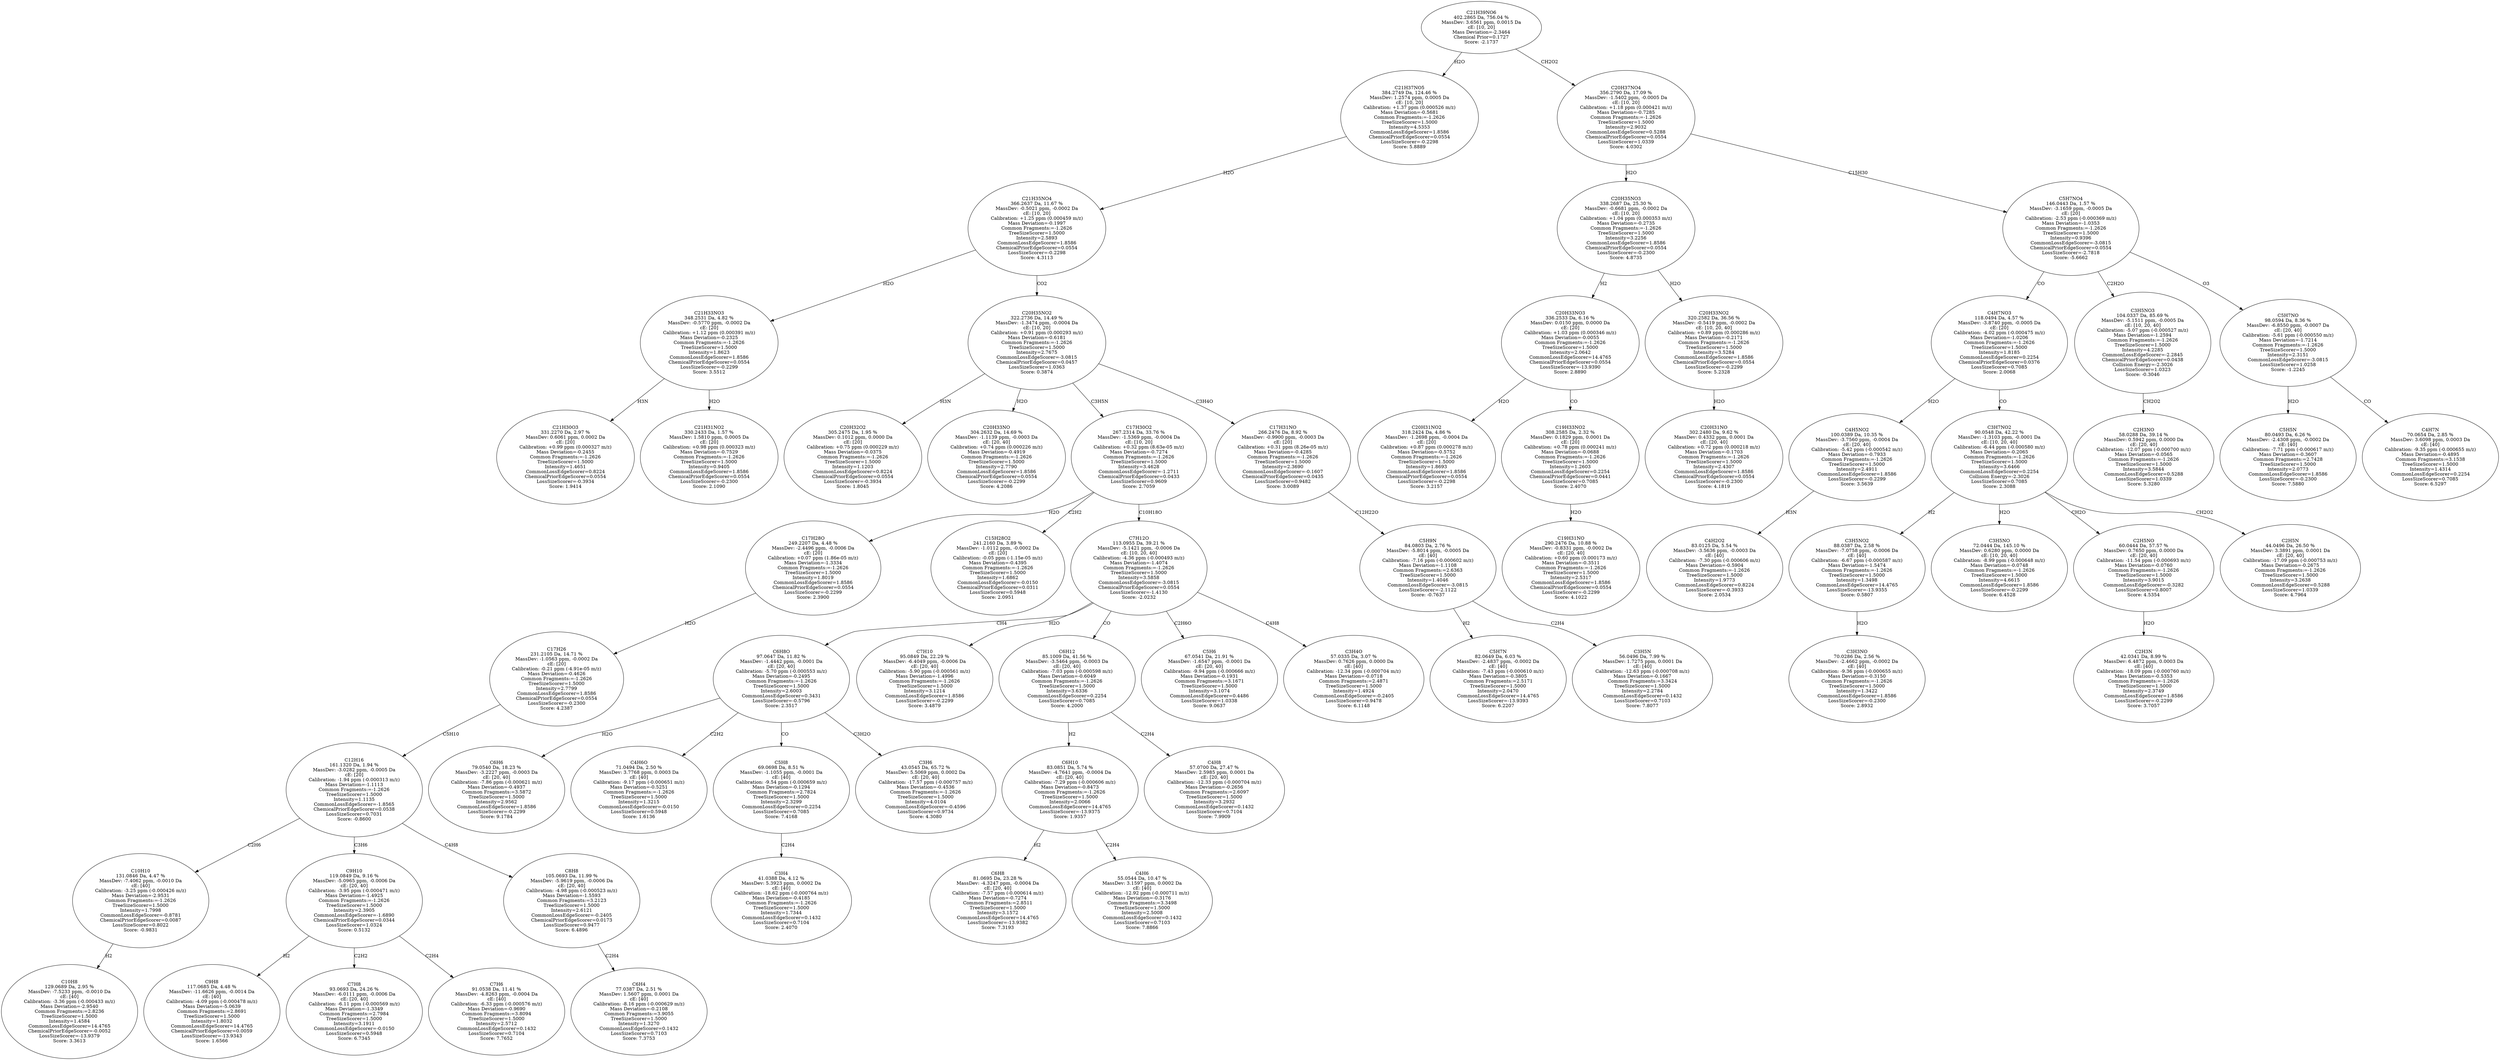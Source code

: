strict digraph {
v1 [label="C21H30O3\n331.2270 Da, 2.97 %\nMassDev: 0.6061 ppm, 0.0002 Da\ncE: [20]\nCalibration: +0.99 ppm (0.000327 m/z)\nMass Deviation=-0.2455\nCommon Fragments:=-1.2626\nTreeSizeScorer=1.5000\nIntensity=1.4651\nCommonLossEdgeScorer=0.8224\nChemicalPriorEdgeScorer=0.0554\nLossSizeScorer=-0.3934\nScore: 1.9414"];
v2 [label="C21H31NO2\n330.2433 Da, 1.57 %\nMassDev: 1.5810 ppm, 0.0005 Da\ncE: [20]\nCalibration: +0.98 ppm (0.000323 m/z)\nMass Deviation=-0.7529\nCommon Fragments:=-1.2626\nTreeSizeScorer=1.5000\nIntensity=0.9405\nCommonLossEdgeScorer=1.8586\nChemicalPriorEdgeScorer=0.0554\nLossSizeScorer=-0.2300\nScore: 2.1090"];
v3 [label="C21H33NO3\n348.2531 Da, 4.82 %\nMassDev: -0.5770 ppm, -0.0002 Da\ncE: [20]\nCalibration: +1.12 ppm (0.000391 m/z)\nMass Deviation=-0.2325\nCommon Fragments:=-1.2626\nTreeSizeScorer=1.5000\nIntensity=1.8623\nCommonLossEdgeScorer=1.8586\nChemicalPriorEdgeScorer=0.0554\nLossSizeScorer=-0.2299\nScore: 3.5512"];
v4 [label="C20H32O2\n305.2475 Da, 1.95 %\nMassDev: 0.1012 ppm, 0.0000 Da\ncE: [20]\nCalibration: +0.75 ppm (0.000229 m/z)\nMass Deviation=-0.0375\nCommon Fragments:=-1.2626\nTreeSizeScorer=1.5000\nIntensity=1.1203\nCommonLossEdgeScorer=0.8224\nChemicalPriorEdgeScorer=0.0554\nLossSizeScorer=-0.3934\nScore: 1.8045"];
v5 [label="C20H33NO\n304.2632 Da, 14.69 %\nMassDev: -1.1139 ppm, -0.0003 Da\ncE: [20, 40]\nCalibration: +0.74 ppm (0.000226 m/z)\nMass Deviation=-0.4919\nCommon Fragments:=-1.2626\nTreeSizeScorer=1.5000\nIntensity=2.7790\nCommonLossEdgeScorer=1.8586\nChemicalPriorEdgeScorer=0.0554\nLossSizeScorer=-0.2299\nScore: 4.2086"];
v6 [label="C10H8\n129.0689 Da, 2.95 %\nMassDev: -7.5233 ppm, -0.0010 Da\ncE: [40]\nCalibration: -3.36 ppm (-0.000433 m/z)\nMass Deviation=-2.9540\nCommon Fragments:=2.8236\nTreeSizeScorer=1.5000\nIntensity=1.4584\nCommonLossEdgeScorer=14.4765\nChemicalPriorEdgeScorer=-0.0052\nLossSizeScorer=-13.9379\nScore: 3.3613"];
v7 [label="C10H10\n131.0846 Da, 4.47 %\nMassDev: -7.4062 ppm, -0.0010 Da\ncE: [40]\nCalibration: -3.25 ppm (-0.000426 m/z)\nMass Deviation=-2.9531\nCommon Fragments:=-1.2626\nTreeSizeScorer=1.5000\nIntensity=1.7998\nCommonLossEdgeScorer=-0.8781\nChemicalPriorEdgeScorer=0.0087\nLossSizeScorer=0.8022\nScore: -0.9831"];
v8 [label="C9H8\n117.0685 Da, 4.48 %\nMassDev: -11.6626 ppm, -0.0014 Da\ncE: [40]\nCalibration: -4.09 ppm (-0.000478 m/z)\nMass Deviation=-5.0639\nCommon Fragments:=2.8691\nTreeSizeScorer=1.5000\nIntensity=1.8032\nCommonLossEdgeScorer=14.4765\nChemicalPriorEdgeScorer=0.0059\nLossSizeScorer=-13.9343\nScore: 1.6566"];
v9 [label="C7H8\n93.0693 Da, 24.26 %\nMassDev: -6.0111 ppm, -0.0006 Da\ncE: [20, 40]\nCalibration: -6.11 ppm (-0.000569 m/z)\nMass Deviation=-1.3349\nCommon Fragments:=2.7984\nTreeSizeScorer=1.5000\nIntensity=3.1911\nCommonLossEdgeScorer=-0.0150\nLossSizeScorer=0.5948\nScore: 6.7345"];
v10 [label="C7H6\n91.0538 Da, 11.41 %\nMassDev: -4.8263 ppm, -0.0004 Da\ncE: [40]\nCalibration: -6.33 ppm (-0.000576 m/z)\nMass Deviation=-0.9690\nCommon Fragments:=3.8094\nTreeSizeScorer=1.5000\nIntensity=2.5712\nCommonLossEdgeScorer=0.1432\nLossSizeScorer=0.7104\nScore: 7.7652"];
v11 [label="C9H10\n119.0849 Da, 9.16 %\nMassDev: -5.0965 ppm, -0.0006 Da\ncE: [20, 40]\nCalibration: -3.95 ppm (-0.000471 m/z)\nMass Deviation=-1.4925\nCommon Fragments:=-1.2626\nTreeSizeScorer=1.5000\nIntensity=2.3905\nCommonLossEdgeScorer=-1.6890\nChemicalPriorEdgeScorer=0.0344\nLossSizeScorer=1.0324\nScore: 0.5132"];
v12 [label="C6H4\n77.0387 Da, 2.51 %\nMassDev: 1.5607 ppm, 0.0001 Da\ncE: [40]\nCalibration: -8.16 ppm (-0.000629 m/z)\nMass Deviation=-0.2108\nCommon Fragments:=3.9055\nTreeSizeScorer=1.5000\nIntensity=1.3270\nCommonLossEdgeScorer=0.1432\nLossSizeScorer=0.7103\nScore: 7.3753"];
v13 [label="C8H8\n105.0693 Da, 11.99 %\nMassDev: -5.9619 ppm, -0.0006 Da\ncE: [20, 40]\nCalibration: -4.98 ppm (-0.000523 m/z)\nMass Deviation=-1.5593\nCommon Fragments:=3.2123\nTreeSizeScorer=1.5000\nIntensity=2.6121\nCommonLossEdgeScorer=-0.2405\nChemicalPriorEdgeScorer=0.0173\nLossSizeScorer=0.9477\nScore: 6.4896"];
v14 [label="C12H16\n161.1320 Da, 1.94 %\nMassDev: -3.0282 ppm, -0.0005 Da\ncE: [20]\nCalibration: -1.94 ppm (-0.000313 m/z)\nMass Deviation=-1.1113\nCommon Fragments:=-1.2626\nTreeSizeScorer=1.5000\nIntensity=1.1135\nCommonLossEdgeScorer=-1.8565\nChemicalPriorEdgeScorer=0.0538\nLossSizeScorer=0.7031\nScore: -0.8600"];
v15 [label="C17H26\n231.2105 Da, 14.71 %\nMassDev: -1.0563 ppm, -0.0002 Da\ncE: [20]\nCalibration: -0.21 ppm (-4.91e-05 m/z)\nMass Deviation=-0.4626\nCommon Fragments:=-1.2626\nTreeSizeScorer=1.5000\nIntensity=2.7799\nCommonLossEdgeScorer=1.8586\nChemicalPriorEdgeScorer=0.0554\nLossSizeScorer=-0.2300\nScore: 4.2387"];
v16 [label="C17H28O\n249.2207 Da, 4.48 %\nMassDev: -2.4496 ppm, -0.0006 Da\ncE: [20]\nCalibration: +0.07 ppm (1.86e-05 m/z)\nMass Deviation=-1.3334\nCommon Fragments:=-1.2626\nTreeSizeScorer=1.5000\nIntensity=1.8019\nCommonLossEdgeScorer=1.8586\nChemicalPriorEdgeScorer=0.0554\nLossSizeScorer=-0.2299\nScore: 2.3900"];
v17 [label="C15H28O2\n241.2160 Da, 3.89 %\nMassDev: -1.0112 ppm, -0.0002 Da\ncE: [20]\nCalibration: -0.05 ppm (-1.15e-05 m/z)\nMass Deviation=-0.4395\nCommon Fragments:=-1.2626\nTreeSizeScorer=1.5000\nIntensity=1.6862\nCommonLossEdgeScorer=-0.0150\nChemicalPriorEdgeScorer=0.0311\nLossSizeScorer=0.5948\nScore: 2.0951"];
v18 [label="C6H6\n79.0540 Da, 18.23 %\nMassDev: -3.2227 ppm, -0.0003 Da\ncE: [20, 40]\nCalibration: -7.86 ppm (-0.000621 m/z)\nMass Deviation=-0.4937\nCommon Fragments:=3.5872\nTreeSizeScorer=1.5000\nIntensity=2.9562\nCommonLossEdgeScorer=1.8586\nLossSizeScorer=-0.2299\nScore: 9.1784"];
v19 [label="C4H6O\n71.0494 Da, 2.50 %\nMassDev: 3.7768 ppm, 0.0003 Da\ncE: [40]\nCalibration: -9.17 ppm (-0.000651 m/z)\nMass Deviation=-0.5251\nCommon Fragments:=-1.2626\nTreeSizeScorer=1.5000\nIntensity=1.3215\nCommonLossEdgeScorer=-0.0150\nLossSizeScorer=0.5948\nScore: 1.6136"];
v20 [label="C3H4\n41.0388 Da, 4.12 %\nMassDev: 5.3923 ppm, 0.0002 Da\ncE: [40]\nCalibration: -18.62 ppm (-0.000764 m/z)\nMass Deviation=-0.4185\nCommon Fragments:=-1.2626\nTreeSizeScorer=1.5000\nIntensity=1.7344\nCommonLossEdgeScorer=0.1432\nLossSizeScorer=0.7104\nScore: 2.4070"];
v21 [label="C5H8\n69.0698 Da, 8.51 %\nMassDev: -1.1055 ppm, -0.0001 Da\ncE: [40]\nCalibration: -9.54 ppm (-0.000659 m/z)\nMass Deviation=-0.1294\nCommon Fragments:=2.7824\nTreeSizeScorer=1.5000\nIntensity=2.3299\nCommonLossEdgeScorer=0.2254\nLossSizeScorer=0.7085\nScore: 7.4168"];
v22 [label="C3H6\n43.0545 Da, 65.72 %\nMassDev: 5.5069 ppm, 0.0002 Da\ncE: [20, 40]\nCalibration: -17.57 ppm (-0.000757 m/z)\nMass Deviation=-0.4536\nCommon Fragments:=-1.2626\nTreeSizeScorer=1.5000\nIntensity=4.0104\nCommonLossEdgeScorer=-0.4596\nLossSizeScorer=0.9734\nScore: 4.3080"];
v23 [label="C6H8O\n97.0647 Da, 11.82 %\nMassDev: -1.4442 ppm, -0.0001 Da\ncE: [20, 40]\nCalibration: -5.70 ppm (-0.000553 m/z)\nMass Deviation=-0.2495\nCommon Fragments:=-1.2626\nTreeSizeScorer=1.5000\nIntensity=2.6003\nCommonLossEdgeScorer=0.3431\nLossSizeScorer=-0.5796\nScore: 2.3517"];
v24 [label="C7H10\n95.0849 Da, 22.29 %\nMassDev: -6.4049 ppm, -0.0006 Da\ncE: [20, 40]\nCalibration: -5.90 ppm (-0.000561 m/z)\nMass Deviation=-1.4996\nCommon Fragments:=-1.2626\nTreeSizeScorer=1.5000\nIntensity=3.1214\nCommonLossEdgeScorer=1.8586\nLossSizeScorer=-0.2299\nScore: 3.4879"];
v25 [label="C6H8\n81.0695 Da, 23.28 %\nMassDev: -4.3247 ppm, -0.0004 Da\ncE: [20, 40]\nCalibration: -7.57 ppm (-0.000614 m/z)\nMass Deviation=-0.7274\nCommon Fragments:=2.8511\nTreeSizeScorer=1.5000\nIntensity=3.1572\nCommonLossEdgeScorer=14.4765\nLossSizeScorer=-13.9382\nScore: 7.3193"];
v26 [label="C4H6\n55.0544 Da, 10.47 %\nMassDev: 3.1597 ppm, 0.0002 Da\ncE: [40]\nCalibration: -12.92 ppm (-0.000711 m/z)\nMass Deviation=-0.3176\nCommon Fragments:=3.3498\nTreeSizeScorer=1.5000\nIntensity=2.5008\nCommonLossEdgeScorer=0.1432\nLossSizeScorer=0.7103\nScore: 7.8866"];
v27 [label="C6H10\n83.0851 Da, 5.74 %\nMassDev: -4.7641 ppm, -0.0004 Da\ncE: [20, 40]\nCalibration: -7.29 ppm (-0.000606 m/z)\nMass Deviation=-0.8473\nCommon Fragments:=-1.2626\nTreeSizeScorer=1.5000\nIntensity=2.0066\nCommonLossEdgeScorer=14.4765\nLossSizeScorer=-13.9375\nScore: 1.9357"];
v28 [label="C4H8\n57.0700 Da, 27.47 %\nMassDev: 2.5985 ppm, 0.0001 Da\ncE: [20, 40]\nCalibration: -12.33 ppm (-0.000704 m/z)\nMass Deviation=-0.2656\nCommon Fragments:=2.6097\nTreeSizeScorer=1.5000\nIntensity=3.2932\nCommonLossEdgeScorer=0.1432\nLossSizeScorer=0.7104\nScore: 7.9909"];
v29 [label="C6H12\n85.1009 Da, 41.56 %\nMassDev: -3.5464 ppm, -0.0003 Da\ncE: [20, 40]\nCalibration: -7.03 ppm (-0.000598 m/z)\nMass Deviation=-0.6049\nCommon Fragments:=-1.2626\nTreeSizeScorer=1.5000\nIntensity=3.6336\nCommonLossEdgeScorer=0.2254\nLossSizeScorer=0.7085\nScore: 4.2000"];
v30 [label="C5H6\n67.0541 Da, 21.91 %\nMassDev: -1.6547 ppm, -0.0001 Da\ncE: [20, 40]\nCalibration: -9.94 ppm (-0.000666 m/z)\nMass Deviation=-0.1931\nCommon Fragments:=3.1671\nTreeSizeScorer=1.5000\nIntensity=3.1074\nCommonLossEdgeScorer=0.4486\nLossSizeScorer=1.0338\nScore: 9.0637"];
v31 [label="C3H4O\n57.0335 Da, 3.07 %\nMassDev: 0.7626 ppm, 0.0000 Da\ncE: [40]\nCalibration: -12.34 ppm (-0.000704 m/z)\nMass Deviation=-0.0718\nCommon Fragments:=2.4871\nTreeSizeScorer=1.5000\nIntensity=1.4924\nCommonLossEdgeScorer=-0.2405\nLossSizeScorer=0.9478\nScore: 6.1148"];
v32 [label="C7H12O\n113.0955 Da, 39.21 %\nMassDev: -5.1421 ppm, -0.0006 Da\ncE: [10, 20, 40]\nCalibration: -4.36 ppm (-0.000493 m/z)\nMass Deviation=-1.4074\nCommon Fragments:=-1.2626\nTreeSizeScorer=1.5000\nIntensity=3.5858\nCommonLossEdgeScorer=-3.0815\nChemicalPriorEdgeScorer=0.0554\nLossSizeScorer=-1.4130\nScore: -2.0232"];
v33 [label="C17H30O2\n267.2314 Da, 33.76 %\nMassDev: -1.5369 ppm, -0.0004 Da\ncE: [10, 20]\nCalibration: +0.32 ppm (8.63e-05 m/z)\nMass Deviation=-0.7274\nCommon Fragments:=-1.2626\nTreeSizeScorer=1.5000\nIntensity=3.4628\nCommonLossEdgeScorer=-1.2711\nChemicalPriorEdgeScorer=0.0433\nLossSizeScorer=0.9609\nScore: 2.7059"];
v34 [label="C5H7N\n82.0649 Da, 6.03 %\nMassDev: -2.4837 ppm, -0.0002 Da\ncE: [40]\nCalibration: -7.43 ppm (-0.000610 m/z)\nMass Deviation=-0.3805\nCommon Fragments:=2.5171\nTreeSizeScorer=1.5000\nIntensity=2.0470\nCommonLossEdgeScorer=14.4765\nLossSizeScorer=-13.9393\nScore: 6.2207"];
v35 [label="C3H5N\n56.0496 Da, 7.99 %\nMassDev: 1.7275 ppm, 0.0001 Da\ncE: [40]\nCalibration: -12.63 ppm (-0.000708 m/z)\nMass Deviation=-0.1667\nCommon Fragments:=3.3424\nTreeSizeScorer=1.5000\nIntensity=2.2784\nCommonLossEdgeScorer=0.1432\nLossSizeScorer=0.7103\nScore: 7.8077"];
v36 [label="C5H9N\n84.0803 Da, 2.76 %\nMassDev: -5.8014 ppm, -0.0005 Da\ncE: [40]\nCalibration: -7.16 ppm (-0.000602 m/z)\nMass Deviation=-1.1108\nCommon Fragments:=2.6363\nTreeSizeScorer=1.5000\nIntensity=1.4046\nCommonLossEdgeScorer=-3.0815\nLossSizeScorer=-2.1122\nScore: -0.7637"];
v37 [label="C17H31NO\n266.2476 Da, 8.92 %\nMassDev: -0.9900 ppm, -0.0003 Da\ncE: [20]\nCalibration: +0.31 ppm (8.26e-05 m/z)\nMass Deviation=-0.4285\nCommon Fragments:=-1.2626\nTreeSizeScorer=1.5000\nIntensity=2.3690\nCommonLossEdgeScorer=-0.1607\nChemicalPriorEdgeScorer=0.0435\nLossSizeScorer=0.9482\nScore: 3.0089"];
v38 [label="C20H35NO2\n322.2736 Da, 14.49 %\nMassDev: -1.3474 ppm, -0.0004 Da\ncE: [10, 20]\nCalibration: +0.91 ppm (0.000293 m/z)\nMass Deviation=-0.6181\nCommon Fragments:=-1.2626\nTreeSizeScorer=1.5000\nIntensity=2.7675\nCommonLossEdgeScorer=-3.0815\nChemicalPriorEdgeScorer=0.0457\nLossSizeScorer=1.0363\nScore: 0.3874"];
v39 [label="C21H35NO4\n366.2637 Da, 11.67 %\nMassDev: -0.5021 ppm, -0.0002 Da\ncE: [10, 20]\nCalibration: +1.25 ppm (0.000459 m/z)\nMass Deviation=-0.1997\nCommon Fragments:=-1.2626\nTreeSizeScorer=1.5000\nIntensity=2.5893\nCommonLossEdgeScorer=1.8586\nChemicalPriorEdgeScorer=0.0554\nLossSizeScorer=-0.2298\nScore: 4.3113"];
v40 [label="C21H37NO5\n384.2749 Da, 124.46 %\nMassDev: 1.2574 ppm, 0.0005 Da\ncE: [10, 20]\nCalibration: +1.37 ppm (0.000526 m/z)\nMass Deviation=-0.5681\nCommon Fragments:=-1.2626\nTreeSizeScorer=1.5000\nIntensity=4.5353\nCommonLossEdgeScorer=1.8586\nChemicalPriorEdgeScorer=0.0554\nLossSizeScorer=-0.2298\nScore: 5.8889"];
v41 [label="C20H31NO2\n318.2424 Da, 4.86 %\nMassDev: -1.2698 ppm, -0.0004 Da\ncE: [20]\nCalibration: +0.87 ppm (0.000278 m/z)\nMass Deviation=-0.5752\nCommon Fragments:=-1.2626\nTreeSizeScorer=1.5000\nIntensity=1.8693\nCommonLossEdgeScorer=1.8586\nChemicalPriorEdgeScorer=0.0554\nLossSizeScorer=-0.2298\nScore: 3.2157"];
v42 [label="C19H31NO\n290.2476 Da, 10.88 %\nMassDev: -0.8331 ppm, -0.0002 Da\ncE: [20, 40]\nCalibration: +0.60 ppm (0.000173 m/z)\nMass Deviation=-0.3511\nCommon Fragments:=-1.2626\nTreeSizeScorer=1.5000\nIntensity=2.5317\nCommonLossEdgeScorer=1.8586\nChemicalPriorEdgeScorer=0.0554\nLossSizeScorer=-0.2299\nScore: 4.1022"];
v43 [label="C19H33NO2\n308.2585 Da, 2.32 %\nMassDev: 0.1829 ppm, 0.0001 Da\ncE: [20]\nCalibration: +0.78 ppm (0.000241 m/z)\nMass Deviation=-0.0688\nCommon Fragments:=-1.2626\nTreeSizeScorer=1.5000\nIntensity=1.2603\nCommonLossEdgeScorer=0.2254\nChemicalPriorEdgeScorer=0.0441\nLossSizeScorer=0.7085\nScore: 2.4070"];
v44 [label="C20H33NO3\n336.2533 Da, 6.16 %\nMassDev: 0.0150 ppm, 0.0000 Da\ncE: [20]\nCalibration: +1.03 ppm (0.000346 m/z)\nMass Deviation=-0.0055\nCommon Fragments:=-1.2626\nTreeSizeScorer=1.5000\nIntensity=2.0642\nCommonLossEdgeScorer=14.4765\nChemicalPriorEdgeScorer=0.0554\nLossSizeScorer=-13.9390\nScore: 2.8890"];
v45 [label="C20H31NO\n302.2480 Da, 9.62 %\nMassDev: 0.4332 ppm, 0.0001 Da\ncE: [20, 40]\nCalibration: +0.72 ppm (0.000218 m/z)\nMass Deviation=-0.1703\nCommon Fragments:=-1.2626\nTreeSizeScorer=1.5000\nIntensity=2.4307\nCommonLossEdgeScorer=1.8586\nChemicalPriorEdgeScorer=0.0554\nLossSizeScorer=-0.2300\nScore: 4.1819"];
v46 [label="C20H33NO2\n320.2582 Da, 36.56 %\nMassDev: -0.5419 ppm, -0.0002 Da\ncE: [10, 20, 40]\nCalibration: +0.89 ppm (0.000286 m/z)\nMass Deviation=-0.2171\nCommon Fragments:=-1.2626\nTreeSizeScorer=1.5000\nIntensity=3.5284\nCommonLossEdgeScorer=1.8586\nChemicalPriorEdgeScorer=0.0554\nLossSizeScorer=-0.2299\nScore: 5.2328"];
v47 [label="C20H35NO3\n338.2687 Da, 25.30 %\nMassDev: -0.6681 ppm, -0.0002 Da\ncE: [10, 20]\nCalibration: +1.04 ppm (0.000353 m/z)\nMass Deviation=-0.2735\nCommon Fragments:=-1.2626\nTreeSizeScorer=1.5000\nIntensity=3.2256\nCommonLossEdgeScorer=1.8586\nChemicalPriorEdgeScorer=0.0554\nLossSizeScorer=-0.2300\nScore: 4.8735"];
v48 [label="C4H2O2\n83.0125 Da, 5.54 %\nMassDev: -3.5636 ppm, -0.0003 Da\ncE: [40]\nCalibration: -7.30 ppm (-0.000606 m/z)\nMass Deviation=-0.5904\nCommon Fragments:=-1.2626\nTreeSizeScorer=1.5000\nIntensity=1.9773\nCommonLossEdgeScorer=0.8224\nLossSizeScorer=-0.3933\nScore: 2.0534"];
v49 [label="C4H5NO2\n100.0389 Da, 10.35 %\nMassDev: -3.7560 ppm, -0.0004 Da\ncE: [20, 40]\nCalibration: -5.42 ppm (-0.000542 m/z)\nMass Deviation=-0.7933\nCommon Fragments:=-1.2626\nTreeSizeScorer=1.5000\nIntensity=2.4911\nCommonLossEdgeScorer=1.8586\nLossSizeScorer=-0.2299\nScore: 3.5639"];
v50 [label="C3H3NO\n70.0286 Da, 2.56 %\nMassDev: -2.4662 ppm, -0.0002 Da\ncE: [40]\nCalibration: -9.36 ppm (-0.000655 m/z)\nMass Deviation=-0.3150\nCommon Fragments:=-1.2626\nTreeSizeScorer=1.5000\nIntensity=1.3422\nCommonLossEdgeScorer=1.8586\nLossSizeScorer=-0.2300\nScore: 2.8932"];
v51 [label="C3H5NO2\n88.0387 Da, 2.58 %\nMassDev: -7.0758 ppm, -0.0006 Da\ncE: [40]\nCalibration: -6.67 ppm (-0.000587 m/z)\nMass Deviation=-1.5474\nCommon Fragments:=-1.2626\nTreeSizeScorer=1.5000\nIntensity=1.3498\nCommonLossEdgeScorer=14.4765\nLossSizeScorer=-13.9355\nScore: 0.5807"];
v52 [label="C3H5NO\n72.0444 Da, 145.10 %\nMassDev: 0.6280 ppm, 0.0000 Da\ncE: [10, 20, 40]\nCalibration: -8.99 ppm (-0.000648 m/z)\nMass Deviation=-0.0748\nCommon Fragments:=-1.2626\nTreeSizeScorer=1.5000\nIntensity=4.6615\nCommonLossEdgeScorer=1.8586\nLossSizeScorer=-0.2299\nScore: 6.4528"];
v53 [label="C2H3N\n42.0341 Da, 8.99 %\nMassDev: 6.4872 ppm, 0.0003 Da\ncE: [40]\nCalibration: -18.09 ppm (-0.000760 m/z)\nMass Deviation=-0.5353\nCommon Fragments:=-1.2626\nTreeSizeScorer=1.5000\nIntensity=2.3749\nCommonLossEdgeScorer=1.8586\nLossSizeScorer=-0.2299\nScore: 3.7057"];
v54 [label="C2H5NO\n60.0444 Da, 57.57 %\nMassDev: 0.7650 ppm, 0.0000 Da\ncE: [20, 40]\nCalibration: -11.54 ppm (-0.000693 m/z)\nMass Deviation=-0.0760\nCommon Fragments:=-1.2626\nTreeSizeScorer=1.5000\nIntensity=3.9015\nCommonLossEdgeScorer=-0.3282\nLossSizeScorer=0.8007\nScore: 4.5354"];
v55 [label="C2H5N\n44.0496 Da, 26.50 %\nMassDev: 3.3891 ppm, 0.0001 Da\ncE: [20, 40]\nCalibration: -17.09 ppm (-0.000753 m/z)\nMass Deviation=-0.2675\nCommon Fragments:=-1.2626\nTreeSizeScorer=1.5000\nIntensity=3.2638\nCommonLossEdgeScorer=0.5288\nLossSizeScorer=1.0339\nScore: 4.7964"];
v56 [label="C3H7NO2\n90.0548 Da, 42.22 %\nMassDev: -1.3103 ppm, -0.0001 Da\ncE: [10, 20, 40]\nCalibration: -6.44 ppm (-0.000580 m/z)\nMass Deviation=-0.2065\nCommon Fragments:=-1.2626\nTreeSizeScorer=1.5000\nIntensity=3.6466\nCommonLossEdgeScorer=0.2254\nCollision Energy=-2.3026\nLossSizeScorer=0.7085\nScore: 2.3088"];
v57 [label="C4H7NO3\n118.0494 Da, 4.57 %\nMassDev: -3.8740 ppm, -0.0005 Da\ncE: [20]\nCalibration: -4.02 ppm (-0.000475 m/z)\nMass Deviation=-1.0206\nCommon Fragments:=-1.2626\nTreeSizeScorer=1.5000\nIntensity=1.8185\nCommonLossEdgeScorer=0.2254\nChemicalPriorEdgeScorer=0.0376\nLossSizeScorer=0.7085\nScore: 2.0068"];
v58 [label="C2H3NO\n58.0288 Da, 39.14 %\nMassDev: 0.5942 ppm, 0.0000 Da\ncE: [20, 40]\nCalibration: -12.07 ppm (-0.000700 m/z)\nMass Deviation=-0.0565\nCommon Fragments:=-1.2626\nTreeSizeScorer=1.5000\nIntensity=3.5844\nCommonLossEdgeScorer=0.5288\nLossSizeScorer=1.0339\nScore: 5.3280"];
v59 [label="C3H5NO3\n104.0337 Da, 85.69 %\nMassDev: -5.1511 ppm, -0.0005 Da\ncE: [10, 20, 40]\nCalibration: -5.07 ppm (-0.000527 m/z)\nMass Deviation=-1.2594\nCommon Fragments:=-1.2626\nTreeSizeScorer=1.5000\nIntensity=4.2285\nCommonLossEdgeScorer=-2.2845\nChemicalPriorEdgeScorer=0.0438\nCollision Energy=-2.3026\nLossSizeScorer=1.0323\nScore: -0.3046"];
v60 [label="C5H5N\n80.0493 Da, 6.26 %\nMassDev: -2.4308 ppm, -0.0002 Da\ncE: [40]\nCalibration: -7.71 ppm (-0.000617 m/z)\nMass Deviation=-0.3607\nCommon Fragments:=2.7428\nTreeSizeScorer=1.5000\nIntensity=2.0773\nCommonLossEdgeScorer=1.8586\nLossSizeScorer=-0.2300\nScore: 7.5880"];
v61 [label="C4H7N\n70.0654 Da, 2.85 %\nMassDev: 3.6098 ppm, 0.0003 Da\ncE: [40]\nCalibration: -9.35 ppm (-0.000655 m/z)\nMass Deviation=-0.4895\nCommon Fragments:=3.1538\nTreeSizeScorer=1.5000\nIntensity=1.4314\nCommonLossEdgeScorer=0.2254\nLossSizeScorer=0.7085\nScore: 6.5297"];
v62 [label="C5H7NO\n98.0594 Da, 8.36 %\nMassDev: -6.8550 ppm, -0.0007 Da\ncE: [20, 40]\nCalibration: -5.61 ppm (-0.000550 m/z)\nMass Deviation=-1.7214\nCommon Fragments:=-1.2626\nTreeSizeScorer=1.5000\nIntensity=2.3151\nCommonLossEdgeScorer=-3.0815\nLossSizeScorer=1.0258\nScore: -1.2245"];
v63 [label="C5H7NO4\n146.0443 Da, 1.57 %\nMassDev: -3.1659 ppm, -0.0005 Da\ncE: [20]\nCalibration: -2.53 ppm (-0.000369 m/z)\nMass Deviation=-1.0353\nCommon Fragments:=-1.2626\nTreeSizeScorer=1.5000\nIntensity=0.9396\nCommonLossEdgeScorer=-3.0815\nChemicalPriorEdgeScorer=0.0554\nLossSizeScorer=-2.7818\nScore: -5.6662"];
v64 [label="C20H37NO4\n356.2790 Da, 17.09 %\nMassDev: -1.5402 ppm, -0.0005 Da\ncE: [10, 20]\nCalibration: +1.18 ppm (0.000421 m/z)\nMass Deviation=-0.7285\nCommon Fragments:=-1.2626\nTreeSizeScorer=1.5000\nIntensity=2.9032\nCommonLossEdgeScorer=0.5288\nChemicalPriorEdgeScorer=0.0554\nLossSizeScorer=1.0339\nScore: 4.0302"];
v65 [label="C21H39NO6\n402.2865 Da, 756.04 %\nMassDev: 3.6561 ppm, 0.0015 Da\ncE: [10, 20]\nMass Deviation=-2.3464\nChemical Prior=0.1727\nScore: -2.1737"];
v3 -> v1 [label="H3N"];
v3 -> v2 [label="H2O"];
v39 -> v3 [label="H2O"];
v38 -> v4 [label="H3N"];
v38 -> v5 [label="H2O"];
v7 -> v6 [label="H2"];
v14 -> v7 [label="C2H6"];
v11 -> v8 [label="H2"];
v11 -> v9 [label="C2H2"];
v11 -> v10 [label="C2H4"];
v14 -> v11 [label="C3H6"];
v13 -> v12 [label="C2H4"];
v14 -> v13 [label="C4H8"];
v15 -> v14 [label="C5H10"];
v16 -> v15 [label="H2O"];
v33 -> v16 [label="H2O"];
v33 -> v17 [label="C2H2"];
v23 -> v18 [label="H2O"];
v23 -> v19 [label="C2H2"];
v21 -> v20 [label="C2H4"];
v23 -> v21 [label="CO"];
v23 -> v22 [label="C3H2O"];
v32 -> v23 [label="CH4"];
v32 -> v24 [label="H2O"];
v27 -> v25 [label="H2"];
v27 -> v26 [label="C2H4"];
v29 -> v27 [label="H2"];
v29 -> v28 [label="C2H4"];
v32 -> v29 [label="CO"];
v32 -> v30 [label="C2H6O"];
v32 -> v31 [label="C4H8"];
v33 -> v32 [label="C10H18O"];
v38 -> v33 [label="C3H5N"];
v36 -> v34 [label="H2"];
v36 -> v35 [label="C2H4"];
v37 -> v36 [label="C12H22O"];
v38 -> v37 [label="C3H4O"];
v39 -> v38 [label="CO2"];
v40 -> v39 [label="H2O"];
v65 -> v40 [label="H2O"];
v44 -> v41 [label="H2O"];
v43 -> v42 [label="H2O"];
v44 -> v43 [label="CO"];
v47 -> v44 [label="H2"];
v46 -> v45 [label="H2O"];
v47 -> v46 [label="H2O"];
v64 -> v47 [label="H2O"];
v49 -> v48 [label="H3N"];
v57 -> v49 [label="H2O"];
v51 -> v50 [label="H2O"];
v56 -> v51 [label="H2"];
v56 -> v52 [label="H2O"];
v54 -> v53 [label="H2O"];
v56 -> v54 [label="CH2O"];
v56 -> v55 [label="CH2O2"];
v57 -> v56 [label="CO"];
v63 -> v57 [label="CO"];
v59 -> v58 [label="CH2O2"];
v63 -> v59 [label="C2H2O"];
v62 -> v60 [label="H2O"];
v62 -> v61 [label="CO"];
v63 -> v62 [label="O3"];
v64 -> v63 [label="C15H30"];
v65 -> v64 [label="CH2O2"];
}